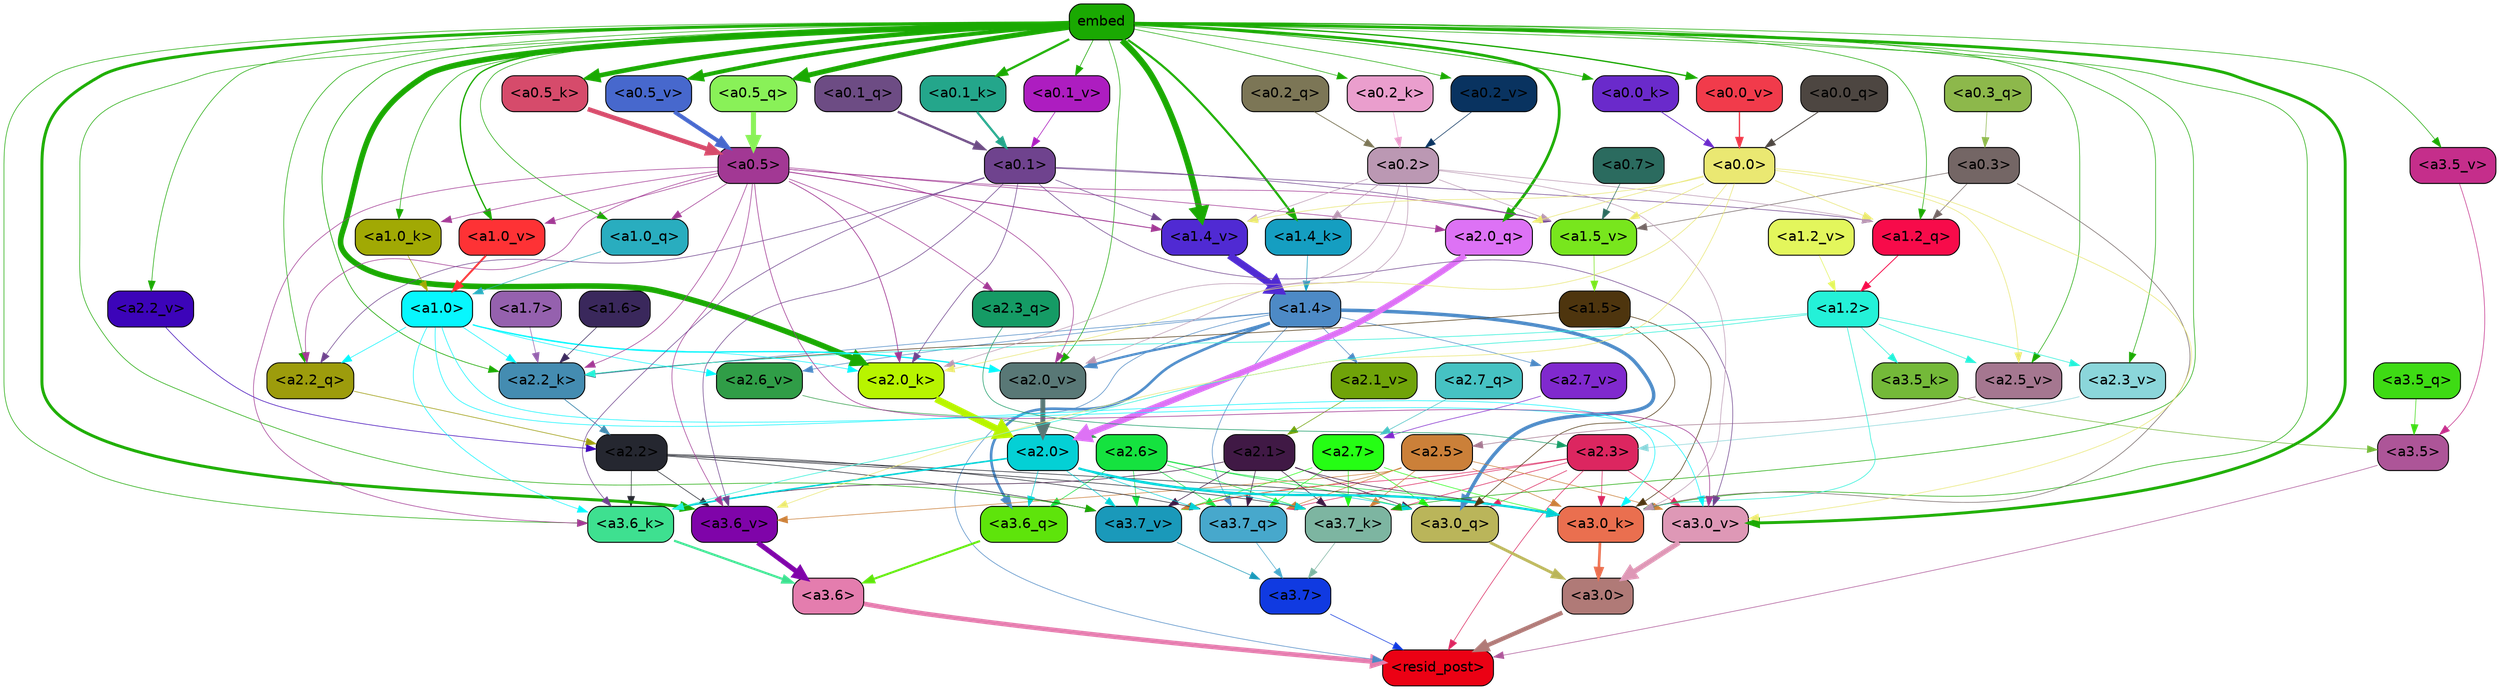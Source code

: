 strict digraph "" {
	graph [bgcolor=transparent,
		layout=dot,
		overlap=false,
		splines=true
	];
	"<a3.7>"	[color=black,
		fillcolor="#103ae1",
		fontname=Helvetica,
		shape=box,
		style="filled, rounded"];
	"<resid_post>"	[color=black,
		fillcolor="#eb0114",
		fontname=Helvetica,
		shape=box,
		style="filled, rounded"];
	"<a3.7>" -> "<resid_post>"	[color="#103ae1",
		penwidth=0.6];
	"<a3.6>"	[color=black,
		fillcolor="#e47dae",
		fontname=Helvetica,
		shape=box,
		style="filled, rounded"];
	"<a3.6>" -> "<resid_post>"	[color="#e47dae",
		penwidth=4.6696330308914185];
	"<a3.5>"	[color=black,
		fillcolor="#ad5598",
		fontname=Helvetica,
		shape=box,
		style="filled, rounded"];
	"<a3.5>" -> "<resid_post>"	[color="#ad5598",
		penwidth=0.6];
	"<a3.0>"	[color=black,
		fillcolor="#b07a77",
		fontname=Helvetica,
		shape=box,
		style="filled, rounded"];
	"<a3.0>" -> "<resid_post>"	[color="#b07a77",
		penwidth=4.282557368278503];
	"<a2.3>"	[color=black,
		fillcolor="#dc2660",
		fontname=Helvetica,
		shape=box,
		style="filled, rounded"];
	"<a2.3>" -> "<resid_post>"	[color="#dc2660",
		penwidth=0.6];
	"<a3.7_q>"	[color=black,
		fillcolor="#47a8cc",
		fontname=Helvetica,
		shape=box,
		style="filled, rounded"];
	"<a2.3>" -> "<a3.7_q>"	[color="#dc2660",
		penwidth=0.6];
	"<a3.0_q>"	[color=black,
		fillcolor="#bab55a",
		fontname=Helvetica,
		shape=box,
		style="filled, rounded"];
	"<a2.3>" -> "<a3.0_q>"	[color="#dc2660",
		penwidth=0.6];
	"<a3.7_k>"	[color=black,
		fillcolor="#7db5a1",
		fontname=Helvetica,
		shape=box,
		style="filled, rounded"];
	"<a2.3>" -> "<a3.7_k>"	[color="#dc2660",
		penwidth=0.6];
	"<a3.0_k>"	[color=black,
		fillcolor="#ea6f4f",
		fontname=Helvetica,
		shape=box,
		style="filled, rounded"];
	"<a2.3>" -> "<a3.0_k>"	[color="#dc2660",
		penwidth=0.6];
	"<a3.7_v>"	[color=black,
		fillcolor="#1a99ba",
		fontname=Helvetica,
		shape=box,
		style="filled, rounded"];
	"<a2.3>" -> "<a3.7_v>"	[color="#dc2660",
		penwidth=0.6];
	"<a3.0_v>"	[color=black,
		fillcolor="#de98b6",
		fontname=Helvetica,
		shape=box,
		style="filled, rounded"];
	"<a2.3>" -> "<a3.0_v>"	[color="#dc2660",
		penwidth=0.6];
	"<a1.4>"	[color=black,
		fillcolor="#4d8ac6",
		fontname=Helvetica,
		shape=box,
		style="filled, rounded"];
	"<a1.4>" -> "<resid_post>"	[color="#4d8ac6",
		penwidth=0.6];
	"<a1.4>" -> "<a3.7_q>"	[color="#4d8ac6",
		penwidth=0.6];
	"<a3.6_q>"	[color=black,
		fillcolor="#5ee40b",
		fontname=Helvetica,
		shape=box,
		style="filled, rounded"];
	"<a1.4>" -> "<a3.6_q>"	[color="#4d8ac6",
		penwidth=2.6073555648326874];
	"<a1.4>" -> "<a3.0_q>"	[color="#4d8ac6",
		penwidth=3.4971605762839317];
	"<a2.2_k>"	[color=black,
		fillcolor="#448cb1",
		fontname=Helvetica,
		shape=box,
		style="filled, rounded"];
	"<a1.4>" -> "<a2.2_k>"	[color="#4d8ac6",
		penwidth=0.6];
	"<a2.7_v>"	[color=black,
		fillcolor="#8029ce",
		fontname=Helvetica,
		shape=box,
		style="filled, rounded"];
	"<a1.4>" -> "<a2.7_v>"	[color="#4d8ac6",
		penwidth=0.6];
	"<a2.6_v>"	[color=black,
		fillcolor="#309d47",
		fontname=Helvetica,
		shape=box,
		style="filled, rounded"];
	"<a1.4>" -> "<a2.6_v>"	[color="#4d8ac6",
		penwidth=0.6];
	"<a2.1_v>"	[color=black,
		fillcolor="#70a309",
		fontname=Helvetica,
		shape=box,
		style="filled, rounded"];
	"<a1.4>" -> "<a2.1_v>"	[color="#4d8ac6",
		penwidth=0.6];
	"<a2.0_v>"	[color=black,
		fillcolor="#597876",
		fontname=Helvetica,
		shape=box,
		style="filled, rounded"];
	"<a1.4>" -> "<a2.0_v>"	[color="#4d8ac6",
		penwidth=2.268670678138733];
	"<a3.7_q>" -> "<a3.7>"	[color="#47a8cc",
		penwidth=0.6];
	"<a3.6_q>" -> "<a3.6>"	[color="#5ee40b",
		penwidth=2.03758105635643];
	"<a3.5_q>"	[color=black,
		fillcolor="#3edb14",
		fontname=Helvetica,
		shape=box,
		style="filled, rounded"];
	"<a3.5_q>" -> "<a3.5>"	[color="#3edb14",
		penwidth=0.6];
	"<a3.0_q>" -> "<a3.0>"	[color="#bab55a",
		penwidth=2.8638100624084473];
	"<a3.7_k>" -> "<a3.7>"	[color="#7db5a1",
		penwidth=0.6];
	"<a3.6_k>"	[color=black,
		fillcolor="#3ee090",
		fontname=Helvetica,
		shape=box,
		style="filled, rounded"];
	"<a3.6_k>" -> "<a3.6>"	[color="#3ee090",
		penwidth=2.174198240041733];
	"<a3.5_k>"	[color=black,
		fillcolor="#74b939",
		fontname=Helvetica,
		shape=box,
		style="filled, rounded"];
	"<a3.5_k>" -> "<a3.5>"	[color="#74b939",
		penwidth=0.6];
	"<a3.0_k>" -> "<a3.0>"	[color="#ea6f4f",
		penwidth=2.6274144649505615];
	"<a3.7_v>" -> "<a3.7>"	[color="#1a99ba",
		penwidth=0.6];
	"<a3.6_v>"	[color=black,
		fillcolor="#7f04a9",
		fontname=Helvetica,
		shape=box,
		style="filled, rounded"];
	"<a3.6_v>" -> "<a3.6>"	[color="#7f04a9",
		penwidth=5.002329230308533];
	"<a3.5_v>"	[color=black,
		fillcolor="#c52e8b",
		fontname=Helvetica,
		shape=box,
		style="filled, rounded"];
	"<a3.5_v>" -> "<a3.5>"	[color="#c52e8b",
		penwidth=0.6];
	"<a3.0_v>" -> "<a3.0>"	[color="#de98b6",
		penwidth=5.188832879066467];
	"<a2.7>"	[color=black,
		fillcolor="#25fe14",
		fontname=Helvetica,
		shape=box,
		style="filled, rounded"];
	"<a2.7>" -> "<a3.7_q>"	[color="#25fe14",
		penwidth=0.6];
	"<a2.7>" -> "<a3.0_q>"	[color="#25fe14",
		penwidth=0.6];
	"<a2.7>" -> "<a3.7_k>"	[color="#25fe14",
		penwidth=0.6];
	"<a2.7>" -> "<a3.0_k>"	[color="#25fe14",
		penwidth=0.6];
	"<a2.7>" -> "<a3.7_v>"	[color="#25fe14",
		penwidth=0.6];
	"<a2.6>"	[color=black,
		fillcolor="#15e23f",
		fontname=Helvetica,
		shape=box,
		style="filled, rounded"];
	"<a2.6>" -> "<a3.7_q>"	[color="#15e23f",
		penwidth=0.6];
	"<a2.6>" -> "<a3.6_q>"	[color="#15e23f",
		penwidth=0.6];
	"<a2.6>" -> "<a3.0_q>"	[color="#15e23f",
		penwidth=0.6];
	"<a2.6>" -> "<a3.7_k>"	[color="#15e23f",
		penwidth=0.6];
	"<a2.6>" -> "<a3.0_k>"	[color="#15e23f",
		penwidth=0.6];
	"<a2.6>" -> "<a3.7_v>"	[color="#15e23f",
		penwidth=0.6];
	"<a2.5>"	[color=black,
		fillcolor="#cb8039",
		fontname=Helvetica,
		shape=box,
		style="filled, rounded"];
	"<a2.5>" -> "<a3.7_q>"	[color="#cb8039",
		penwidth=0.6];
	"<a2.5>" -> "<a3.7_k>"	[color="#cb8039",
		penwidth=0.6];
	"<a2.5>" -> "<a3.0_k>"	[color="#cb8039",
		penwidth=0.6];
	"<a2.5>" -> "<a3.7_v>"	[color="#cb8039",
		penwidth=0.6];
	"<a2.5>" -> "<a3.6_v>"	[color="#cb8039",
		penwidth=0.6];
	"<a2.5>" -> "<a3.0_v>"	[color="#cb8039",
		penwidth=0.6];
	"<a2.2>"	[color=black,
		fillcolor="#252730",
		fontname=Helvetica,
		shape=box,
		style="filled, rounded"];
	"<a2.2>" -> "<a3.7_q>"	[color="#252730",
		penwidth=0.6];
	"<a2.2>" -> "<a3.7_k>"	[color="#252730",
		penwidth=0.6];
	"<a2.2>" -> "<a3.6_k>"	[color="#252730",
		penwidth=0.6];
	"<a2.2>" -> "<a3.0_k>"	[color="#252730",
		penwidth=0.6];
	"<a2.2>" -> "<a3.7_v>"	[color="#252730",
		penwidth=0.6];
	"<a2.2>" -> "<a3.6_v>"	[color="#252730",
		penwidth=0.6];
	"<a2.1>"	[color=black,
		fillcolor="#401945",
		fontname=Helvetica,
		shape=box,
		style="filled, rounded"];
	"<a2.1>" -> "<a3.7_q>"	[color="#401945",
		penwidth=0.6];
	"<a2.1>" -> "<a3.0_q>"	[color="#401945",
		penwidth=0.6];
	"<a2.1>" -> "<a3.7_k>"	[color="#401945",
		penwidth=0.6];
	"<a2.1>" -> "<a3.6_k>"	[color="#401945",
		penwidth=0.6];
	"<a2.1>" -> "<a3.0_k>"	[color="#401945",
		penwidth=0.6];
	"<a2.1>" -> "<a3.7_v>"	[color="#401945",
		penwidth=0.6];
	"<a2.0>"	[color=black,
		fillcolor="#04d0d5",
		fontname=Helvetica,
		shape=box,
		style="filled, rounded"];
	"<a2.0>" -> "<a3.7_q>"	[color="#04d0d5",
		penwidth=0.6];
	"<a2.0>" -> "<a3.6_q>"	[color="#04d0d5",
		penwidth=0.6];
	"<a2.0>" -> "<a3.0_q>"	[color="#04d0d5",
		penwidth=0.6];
	"<a2.0>" -> "<a3.7_k>"	[color="#04d0d5",
		penwidth=0.6];
	"<a2.0>" -> "<a3.6_k>"	[color="#04d0d5",
		penwidth=1.5568191409111023];
	"<a2.0>" -> "<a3.0_k>"	[color="#04d0d5",
		penwidth=2.270527422428131];
	"<a2.0>" -> "<a3.7_v>"	[color="#04d0d5",
		penwidth=0.6];
	"<a1.5>"	[color=black,
		fillcolor="#4e350e",
		fontname=Helvetica,
		shape=box,
		style="filled, rounded"];
	"<a1.5>" -> "<a3.0_q>"	[color="#4e350e",
		penwidth=0.6];
	"<a1.5>" -> "<a3.0_k>"	[color="#4e350e",
		penwidth=0.6];
	"<a1.5>" -> "<a2.2_k>"	[color="#4e350e",
		penwidth=0.6];
	embed	[color=black,
		fillcolor="#1aa902",
		fontname=Helvetica,
		shape=box,
		style="filled, rounded"];
	embed -> "<a3.7_k>"	[color="#1aa902",
		penwidth=0.6];
	embed -> "<a3.6_k>"	[color="#1aa902",
		penwidth=0.6];
	embed -> "<a3.0_k>"	[color="#1aa902",
		penwidth=0.6];
	embed -> "<a3.7_v>"	[color="#1aa902",
		penwidth=0.6];
	embed -> "<a3.6_v>"	[color="#1aa902",
		penwidth=2.9588699340820312];
	embed -> "<a3.5_v>"	[color="#1aa902",
		penwidth=0.6];
	embed -> "<a3.0_v>"	[color="#1aa902",
		penwidth=2.8686431646347046];
	"<a2.2_q>"	[color=black,
		fillcolor="#9d9c0c",
		fontname=Helvetica,
		shape=box,
		style="filled, rounded"];
	embed -> "<a2.2_q>"	[color="#1aa902",
		penwidth=0.6];
	"<a2.0_q>"	[color=black,
		fillcolor="#dd72f5",
		fontname=Helvetica,
		shape=box,
		style="filled, rounded"];
	embed -> "<a2.0_q>"	[color="#1aa902",
		penwidth=2.7617180347442627];
	embed -> "<a2.2_k>"	[color="#1aa902",
		penwidth=0.67606520652771];
	"<a2.0_k>"	[color=black,
		fillcolor="#b8f400",
		fontname=Helvetica,
		shape=box,
		style="filled, rounded"];
	embed -> "<a2.0_k>"	[color="#1aa902",
		penwidth=5.615107178688049];
	"<a2.5_v>"	[color=black,
		fillcolor="#a57790",
		fontname=Helvetica,
		shape=box,
		style="filled, rounded"];
	embed -> "<a2.5_v>"	[color="#1aa902",
		penwidth=0.6];
	"<a2.3_v>"	[color=black,
		fillcolor="#8bd6da",
		fontname=Helvetica,
		shape=box,
		style="filled, rounded"];
	embed -> "<a2.3_v>"	[color="#1aa902",
		penwidth=0.6];
	"<a2.2_v>"	[color=black,
		fillcolor="#3c04b9",
		fontname=Helvetica,
		shape=box,
		style="filled, rounded"];
	embed -> "<a2.2_v>"	[color="#1aa902",
		penwidth=0.6];
	embed -> "<a2.0_v>"	[color="#1aa902",
		penwidth=0.6];
	"<a1.2_q>"	[color=black,
		fillcolor="#f70b4a",
		fontname=Helvetica,
		shape=box,
		style="filled, rounded"];
	embed -> "<a1.2_q>"	[color="#1aa902",
		penwidth=0.6];
	"<a1.0_q>"	[color=black,
		fillcolor="#29adbf",
		fontname=Helvetica,
		shape=box,
		style="filled, rounded"];
	embed -> "<a1.0_q>"	[color="#1aa902",
		penwidth=0.6];
	"<a1.4_k>"	[color=black,
		fillcolor="#159ec1",
		fontname=Helvetica,
		shape=box,
		style="filled, rounded"];
	embed -> "<a1.4_k>"	[color="#1aa902",
		penwidth=2.1468217372894287];
	"<a1.0_k>"	[color=black,
		fillcolor="#a1a904",
		fontname=Helvetica,
		shape=box,
		style="filled, rounded"];
	embed -> "<a1.0_k>"	[color="#1aa902",
		penwidth=0.6];
	"<a1.4_v>"	[color=black,
		fillcolor="#502ad3",
		fontname=Helvetica,
		shape=box,
		style="filled, rounded"];
	embed -> "<a1.4_v>"	[color="#1aa902",
		penwidth=6.189999580383301];
	"<a1.0_v>"	[color=black,
		fillcolor="#fe3235",
		fontname=Helvetica,
		shape=box,
		style="filled, rounded"];
	embed -> "<a1.0_v>"	[color="#1aa902",
		penwidth=1.3123979568481445];
	"<a0.5_q>"	[color=black,
		fillcolor="#89f158",
		fontname=Helvetica,
		shape=box,
		style="filled, rounded"];
	embed -> "<a0.5_q>"	[color="#1aa902",
		penwidth=5.055958271026611];
	"<a0.5_k>"	[color=black,
		fillcolor="#d64b6b",
		fontname=Helvetica,
		shape=box,
		style="filled, rounded"];
	embed -> "<a0.5_k>"	[color="#1aa902",
		penwidth=4.58268666267395];
	"<a0.2_k>"	[color=black,
		fillcolor="#ea9ecd",
		fontname=Helvetica,
		shape=box,
		style="filled, rounded"];
	embed -> "<a0.2_k>"	[color="#1aa902",
		penwidth=0.6];
	"<a0.1_k>"	[color=black,
		fillcolor="#24a68b",
		fontname=Helvetica,
		shape=box,
		style="filled, rounded"];
	embed -> "<a0.1_k>"	[color="#1aa902",
		penwidth=2.2296652793884277];
	"<a0.0_k>"	[color=black,
		fillcolor="#6a2acb",
		fontname=Helvetica,
		shape=box,
		style="filled, rounded"];
	embed -> "<a0.0_k>"	[color="#1aa902",
		penwidth=0.7705097198486328];
	"<a0.5_v>"	[color=black,
		fillcolor="#4768cd",
		fontname=Helvetica,
		shape=box,
		style="filled, rounded"];
	embed -> "<a0.5_v>"	[color="#1aa902",
		penwidth=4.06441330909729];
	"<a0.2_v>"	[color=black,
		fillcolor="#093360",
		fontname=Helvetica,
		shape=box,
		style="filled, rounded"];
	embed -> "<a0.2_v>"	[color="#1aa902",
		penwidth=0.6];
	"<a0.1_v>"	[color=black,
		fillcolor="#ad1dc0",
		fontname=Helvetica,
		shape=box,
		style="filled, rounded"];
	embed -> "<a0.1_v>"	[color="#1aa902",
		penwidth=0.6574034690856934];
	"<a0.0_v>"	[color=black,
		fillcolor="#f13b4b",
		fontname=Helvetica,
		shape=box,
		style="filled, rounded"];
	embed -> "<a0.0_v>"	[color="#1aa902",
		penwidth=1.3119869232177734];
	"<a1.2>"	[color=black,
		fillcolor="#24f1d8",
		fontname=Helvetica,
		shape=box,
		style="filled, rounded"];
	"<a1.2>" -> "<a3.6_k>"	[color="#24f1d8",
		penwidth=0.6];
	"<a1.2>" -> "<a3.5_k>"	[color="#24f1d8",
		penwidth=0.6];
	"<a1.2>" -> "<a3.0_k>"	[color="#24f1d8",
		penwidth=0.6];
	"<a1.2>" -> "<a2.2_k>"	[color="#24f1d8",
		penwidth=0.6];
	"<a1.2>" -> "<a2.5_v>"	[color="#24f1d8",
		penwidth=0.6];
	"<a1.2>" -> "<a2.3_v>"	[color="#24f1d8",
		penwidth=0.6];
	"<a1.0>"	[color=black,
		fillcolor="#07f7fe",
		fontname=Helvetica,
		shape=box,
		style="filled, rounded"];
	"<a1.0>" -> "<a3.6_k>"	[color="#07f7fe",
		penwidth=0.6];
	"<a1.0>" -> "<a3.0_k>"	[color="#07f7fe",
		penwidth=0.6];
	"<a1.0>" -> "<a3.0_v>"	[color="#07f7fe",
		penwidth=0.6];
	"<a1.0>" -> "<a2.2_q>"	[color="#07f7fe",
		penwidth=0.6];
	"<a1.0>" -> "<a2.2_k>"	[color="#07f7fe",
		penwidth=0.6];
	"<a1.0>" -> "<a2.0_k>"	[color="#07f7fe",
		penwidth=0.6];
	"<a1.0>" -> "<a2.6_v>"	[color="#07f7fe",
		penwidth=0.6];
	"<a1.0>" -> "<a2.0_v>"	[color="#07f7fe",
		penwidth=1.27996826171875];
	"<a0.5>"	[color=black,
		fillcolor="#a23894",
		fontname=Helvetica,
		shape=box,
		style="filled, rounded"];
	"<a0.5>" -> "<a3.6_k>"	[color="#a23894",
		penwidth=0.6];
	"<a0.5>" -> "<a3.6_v>"	[color="#a23894",
		penwidth=0.6];
	"<a0.5>" -> "<a3.0_v>"	[color="#a23894",
		penwidth=0.6421224474906921];
	"<a2.3_q>"	[color=black,
		fillcolor="#159b65",
		fontname=Helvetica,
		shape=box,
		style="filled, rounded"];
	"<a0.5>" -> "<a2.3_q>"	[color="#a23894",
		penwidth=0.6];
	"<a0.5>" -> "<a2.2_q>"	[color="#a23894",
		penwidth=0.6];
	"<a0.5>" -> "<a2.0_q>"	[color="#a23894",
		penwidth=0.6];
	"<a0.5>" -> "<a2.2_k>"	[color="#a23894",
		penwidth=0.6];
	"<a0.5>" -> "<a2.0_k>"	[color="#a23894",
		penwidth=0.7151575088500977];
	"<a0.5>" -> "<a2.0_v>"	[color="#a23894",
		penwidth=0.6];
	"<a0.5>" -> "<a1.0_q>"	[color="#a23894",
		penwidth=0.6];
	"<a0.5>" -> "<a1.0_k>"	[color="#a23894",
		penwidth=0.6];
	"<a1.5_v>"	[color=black,
		fillcolor="#78e61d",
		fontname=Helvetica,
		shape=box,
		style="filled, rounded"];
	"<a0.5>" -> "<a1.5_v>"	[color="#a23894",
		penwidth=0.6];
	"<a0.5>" -> "<a1.4_v>"	[color="#a23894",
		penwidth=0.8927993774414062];
	"<a0.5>" -> "<a1.0_v>"	[color="#a23894",
		penwidth=0.6];
	"<a0.1>"	[color=black,
		fillcolor="#6f438e",
		fontname=Helvetica,
		shape=box,
		style="filled, rounded"];
	"<a0.1>" -> "<a3.6_k>"	[color="#6f438e",
		penwidth=0.6];
	"<a0.1>" -> "<a3.6_v>"	[color="#6f438e",
		penwidth=0.6];
	"<a0.1>" -> "<a3.0_v>"	[color="#6f438e",
		penwidth=0.6];
	"<a0.1>" -> "<a2.2_q>"	[color="#6f438e",
		penwidth=0.6];
	"<a0.1>" -> "<a2.0_k>"	[color="#6f438e",
		penwidth=0.6];
	"<a0.1>" -> "<a1.2_q>"	[color="#6f438e",
		penwidth=0.6];
	"<a0.1>" -> "<a1.5_v>"	[color="#6f438e",
		penwidth=0.6];
	"<a0.1>" -> "<a1.4_v>"	[color="#6f438e",
		penwidth=0.6];
	"<a0.3>"	[color=black,
		fillcolor="#746665",
		fontname=Helvetica,
		shape=box,
		style="filled, rounded"];
	"<a0.3>" -> "<a3.0_k>"	[color="#746665",
		penwidth=0.6];
	"<a0.3>" -> "<a1.2_q>"	[color="#746665",
		penwidth=0.6];
	"<a0.3>" -> "<a1.5_v>"	[color="#746665",
		penwidth=0.6];
	"<a0.2>"	[color=black,
		fillcolor="#bb98b3",
		fontname=Helvetica,
		shape=box,
		style="filled, rounded"];
	"<a0.2>" -> "<a3.0_k>"	[color="#bb98b3",
		penwidth=0.6];
	"<a0.2>" -> "<a2.0_k>"	[color="#bb98b3",
		penwidth=0.6];
	"<a0.2>" -> "<a2.0_v>"	[color="#bb98b3",
		penwidth=0.6];
	"<a0.2>" -> "<a1.2_q>"	[color="#bb98b3",
		penwidth=0.6];
	"<a0.2>" -> "<a1.4_k>"	[color="#bb98b3",
		penwidth=0.6];
	"<a0.2>" -> "<a1.5_v>"	[color="#bb98b3",
		penwidth=0.6];
	"<a0.2>" -> "<a1.4_v>"	[color="#bb98b3",
		penwidth=0.6];
	"<a0.0>"	[color=black,
		fillcolor="#eae872",
		fontname=Helvetica,
		shape=box,
		style="filled, rounded"];
	"<a0.0>" -> "<a3.6_v>"	[color="#eae872",
		penwidth=0.6];
	"<a0.0>" -> "<a3.0_v>"	[color="#eae872",
		penwidth=0.6];
	"<a0.0>" -> "<a2.0_q>"	[color="#eae872",
		penwidth=0.6];
	"<a0.0>" -> "<a2.0_k>"	[color="#eae872",
		penwidth=0.6];
	"<a0.0>" -> "<a2.5_v>"	[color="#eae872",
		penwidth=0.6];
	"<a0.0>" -> "<a1.2_q>"	[color="#eae872",
		penwidth=0.6];
	"<a0.0>" -> "<a1.5_v>"	[color="#eae872",
		penwidth=0.6];
	"<a0.0>" -> "<a1.4_v>"	[color="#eae872",
		penwidth=0.6];
	"<a2.7_q>"	[color=black,
		fillcolor="#46c2c3",
		fontname=Helvetica,
		shape=box,
		style="filled, rounded"];
	"<a2.7_q>" -> "<a2.7>"	[color="#46c2c3",
		penwidth=0.6];
	"<a2.3_q>" -> "<a2.3>"	[color="#159b65",
		penwidth=0.6];
	"<a2.2_q>" -> "<a2.2>"	[color="#9d9c0c",
		penwidth=0.6340763568878174];
	"<a2.0_q>" -> "<a2.0>"	[color="#dd72f5",
		penwidth=6.0160088539123535];
	"<a2.2_k>" -> "<a2.2>"	[color="#448cb1",
		penwidth=0.7764816284179688];
	"<a2.0_k>" -> "<a2.0>"	[color="#b8f400",
		penwidth=6.773025274276733];
	"<a2.7_v>" -> "<a2.7>"	[color="#8029ce",
		penwidth=0.6];
	"<a2.6_v>" -> "<a2.6>"	[color="#309d47",
		penwidth=0.6];
	"<a2.5_v>" -> "<a2.5>"	[color="#a57790",
		penwidth=0.6];
	"<a2.3_v>" -> "<a2.3>"	[color="#8bd6da",
		penwidth=0.6];
	"<a2.2_v>" -> "<a2.2>"	[color="#3c04b9",
		penwidth=0.6];
	"<a2.1_v>" -> "<a2.1>"	[color="#70a309",
		penwidth=0.6];
	"<a2.0_v>" -> "<a2.0>"	[color="#597876",
		penwidth=4.906715989112854];
	"<a1.7>"	[color=black,
		fillcolor="#9561ae",
		fontname=Helvetica,
		shape=box,
		style="filled, rounded"];
	"<a1.7>" -> "<a2.2_k>"	[color="#9561ae",
		penwidth=0.6];
	"<a1.6>"	[color=black,
		fillcolor="#3a285c",
		fontname=Helvetica,
		shape=box,
		style="filled, rounded"];
	"<a1.6>" -> "<a2.2_k>"	[color="#3a285c",
		penwidth=0.6];
	"<a1.2_q>" -> "<a1.2>"	[color="#f70b4a",
		penwidth=0.836545467376709];
	"<a1.0_q>" -> "<a1.0>"	[color="#29adbf",
		penwidth=0.6];
	"<a1.4_k>" -> "<a1.4>"	[color="#159ec1",
		penwidth=0.6];
	"<a1.0_k>" -> "<a1.0>"	[color="#a1a904",
		penwidth=0.6];
	"<a1.5_v>" -> "<a1.5>"	[color="#78e61d",
		penwidth=0.6];
	"<a1.4_v>" -> "<a1.4>"	[color="#502ad3",
		penwidth=7.093163728713989];
	"<a1.2_v>"	[color=black,
		fillcolor="#e3f65c",
		fontname=Helvetica,
		shape=box,
		style="filled, rounded"];
	"<a1.2_v>" -> "<a1.2>"	[color="#e3f65c",
		penwidth=0.6];
	"<a1.0_v>" -> "<a1.0>"	[color="#fe3235",
		penwidth=1.9666723012924194];
	"<a0.7>"	[color=black,
		fillcolor="#2b6b5f",
		fontname=Helvetica,
		shape=box,
		style="filled, rounded"];
	"<a0.7>" -> "<a1.5_v>"	[color="#2b6b5f",
		penwidth=0.6];
	"<a0.5_q>" -> "<a0.5>"	[color="#89f158",
		penwidth=5.0559651255607605];
	"<a0.3_q>"	[color=black,
		fillcolor="#8db84b",
		fontname=Helvetica,
		shape=box,
		style="filled, rounded"];
	"<a0.3_q>" -> "<a0.3>"	[color="#8db84b",
		penwidth=0.6];
	"<a0.2_q>"	[color=black,
		fillcolor="#7c7656",
		fontname=Helvetica,
		shape=box,
		style="filled, rounded"];
	"<a0.2_q>" -> "<a0.2>"	[color="#7c7656",
		penwidth=0.7587676048278809];
	"<a0.1_q>"	[color=black,
		fillcolor="#6d4c84",
		fontname=Helvetica,
		shape=box,
		style="filled, rounded"];
	"<a0.1_q>" -> "<a0.1>"	[color="#6d4c84",
		penwidth=2.3103086948394775];
	"<a0.0_q>"	[color=black,
		fillcolor="#4d4641",
		fontname=Helvetica,
		shape=box,
		style="filled, rounded"];
	"<a0.0_q>" -> "<a0.0>"	[color="#4d4641",
		penwidth=0.8285908699035645];
	"<a0.5_k>" -> "<a0.5>"	[color="#d64b6b",
		penwidth=4.577519536018372];
	"<a0.2_k>" -> "<a0.2>"	[color="#ea9ecd",
		penwidth=0.6];
	"<a0.1_k>" -> "<a0.1>"	[color="#24a68b",
		penwidth=2.2273199558258057];
	"<a0.0_k>" -> "<a0.0>"	[color="#6a2acb",
		penwidth=0.7703166007995605];
	"<a0.5_v>" -> "<a0.5>"	[color="#4768cd",
		penwidth=4.062177300453186];
	"<a0.2_v>" -> "<a0.2>"	[color="#093360",
		penwidth=0.6];
	"<a0.1_v>" -> "<a0.1>"	[color="#ad1dc0",
		penwidth=0.654442310333252];
	"<a0.0_v>" -> "<a0.0>"	[color="#f13b4b",
		penwidth=1.307939052581787];
}
